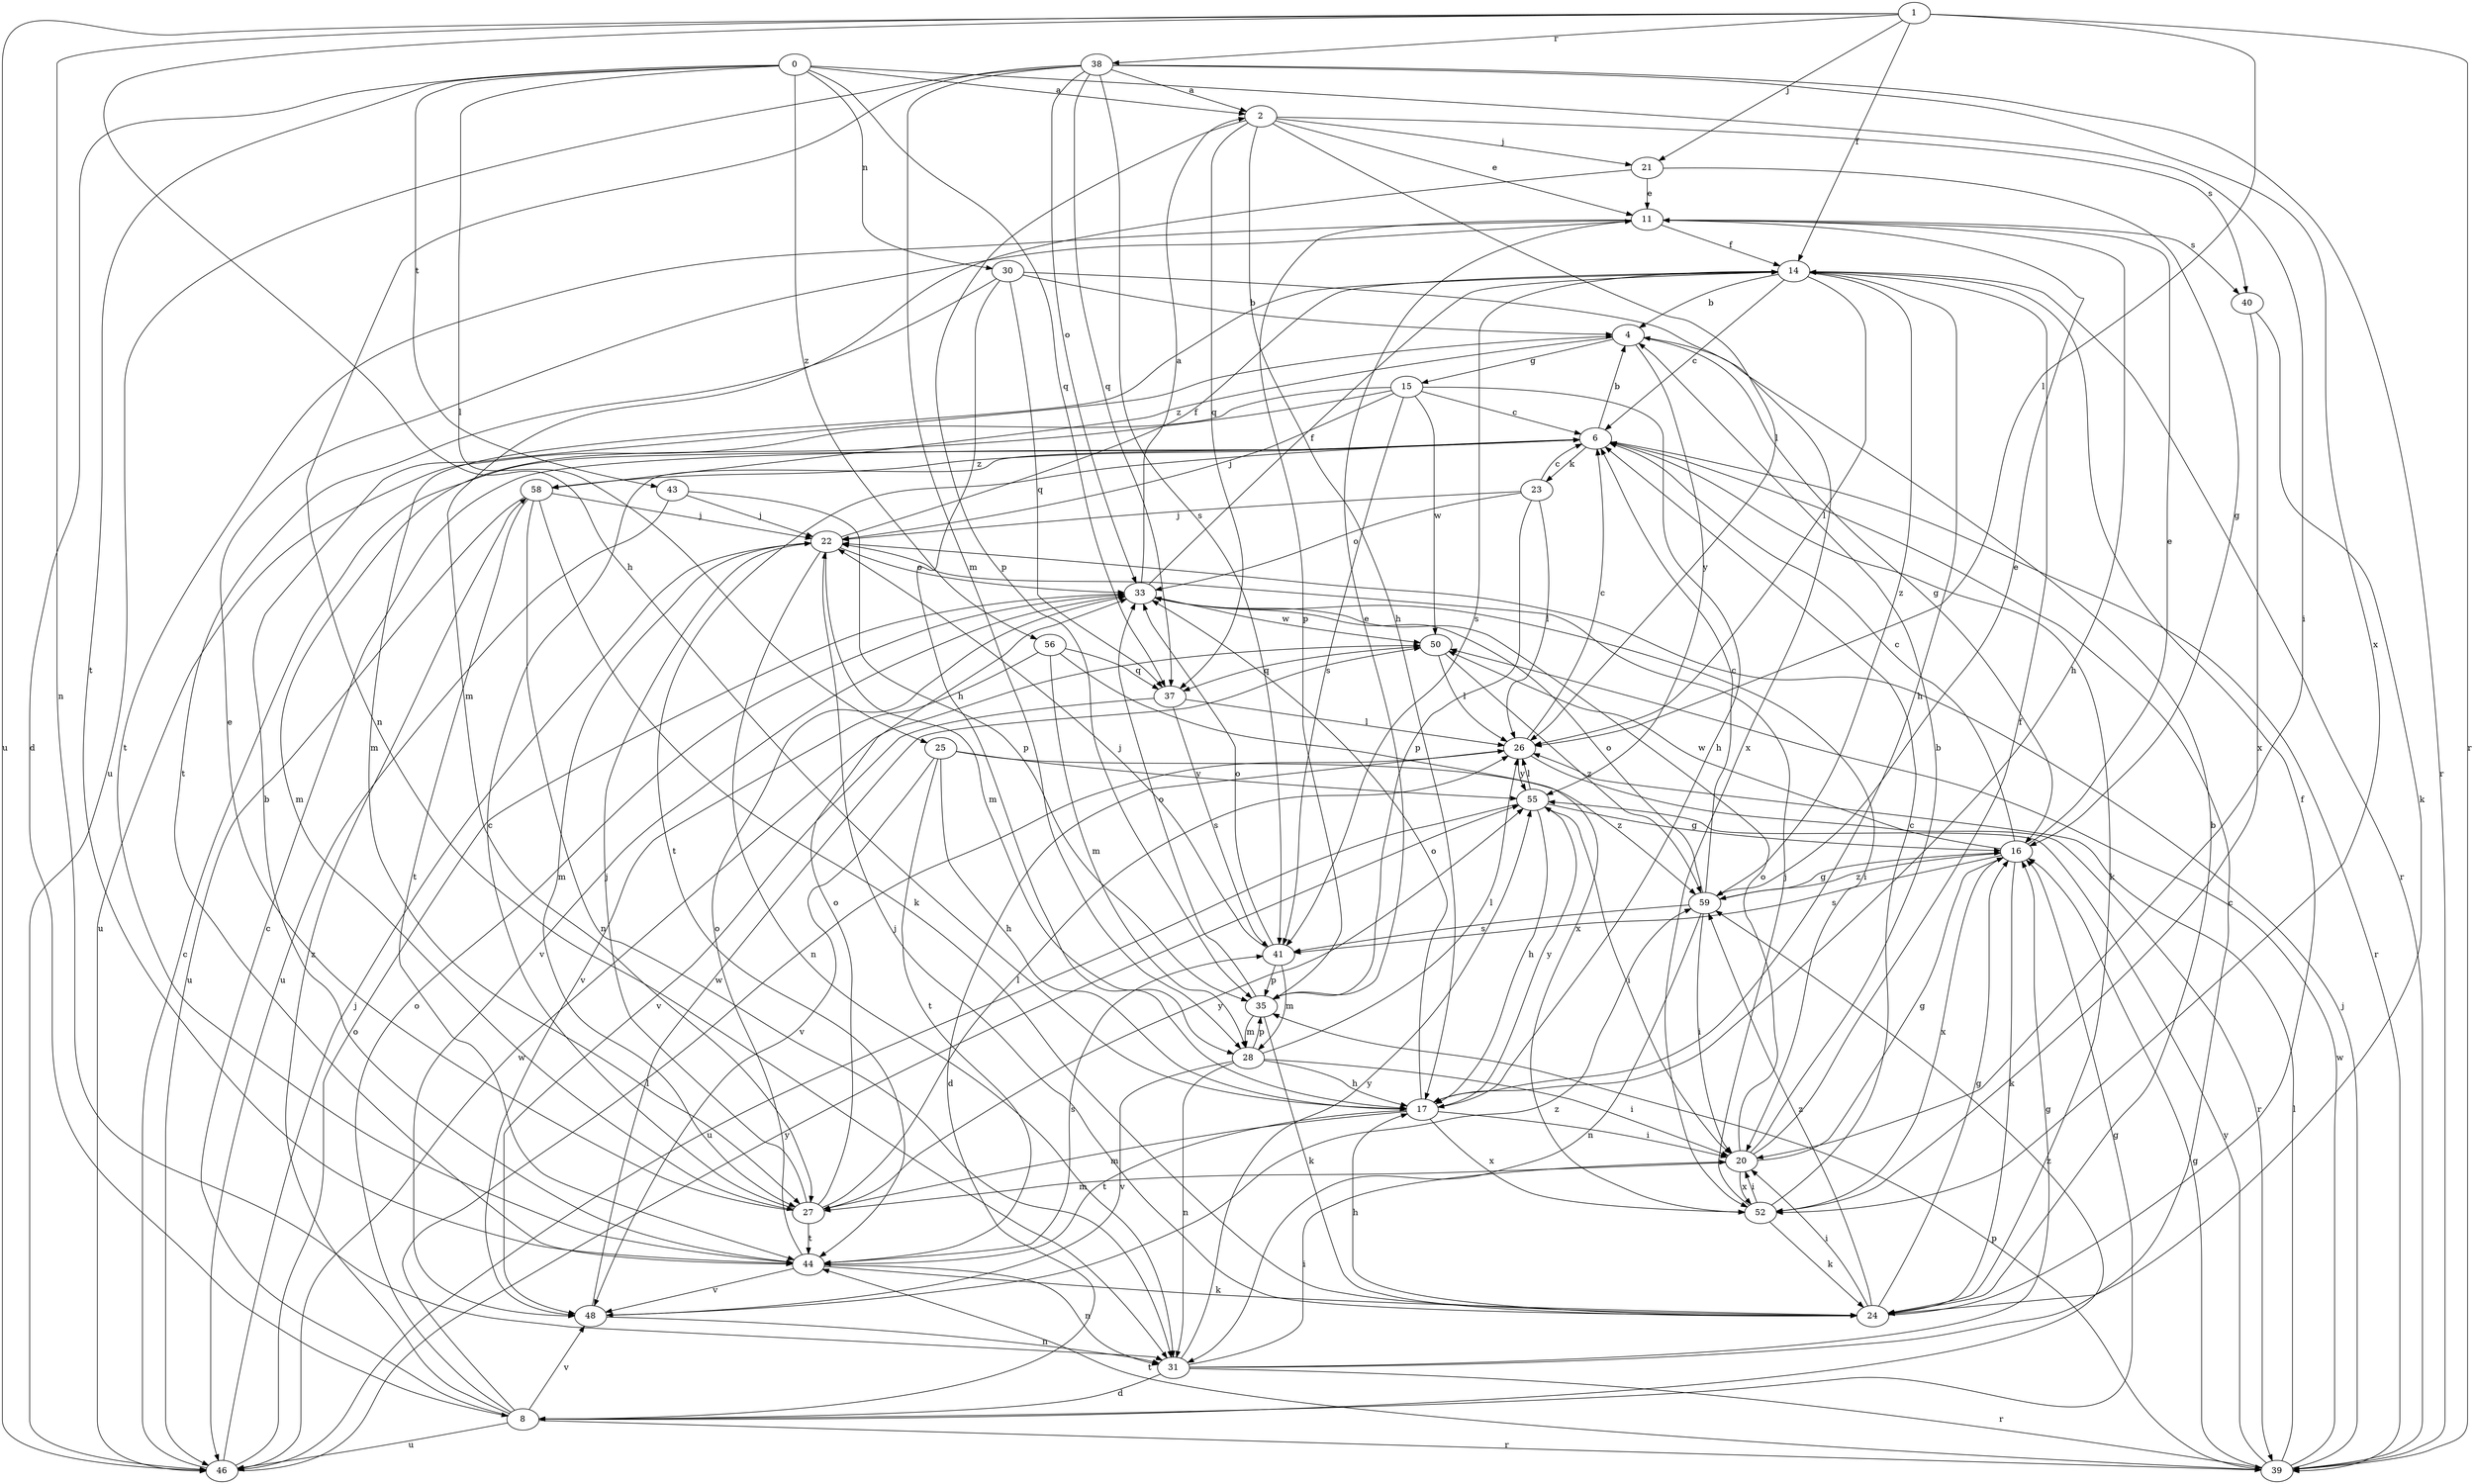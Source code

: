 strict digraph  {
0;
1;
2;
4;
6;
8;
11;
14;
15;
16;
17;
20;
21;
22;
23;
24;
25;
26;
27;
28;
30;
31;
33;
35;
37;
38;
39;
40;
41;
43;
44;
46;
48;
50;
52;
55;
56;
58;
59;
0 -> 2  [label=a];
0 -> 8  [label=d];
0 -> 20  [label=i];
0 -> 25  [label=l];
0 -> 30  [label=n];
0 -> 37  [label=q];
0 -> 43  [label=t];
0 -> 44  [label=t];
0 -> 56  [label=z];
1 -> 14  [label=f];
1 -> 17  [label=h];
1 -> 21  [label=j];
1 -> 26  [label=l];
1 -> 31  [label=n];
1 -> 38  [label=r];
1 -> 39  [label=r];
1 -> 46  [label=u];
2 -> 11  [label=e];
2 -> 17  [label=h];
2 -> 21  [label=j];
2 -> 26  [label=l];
2 -> 35  [label=p];
2 -> 37  [label=q];
2 -> 40  [label=s];
4 -> 15  [label=g];
4 -> 16  [label=g];
4 -> 55  [label=y];
4 -> 58  [label=z];
6 -> 4  [label=b];
6 -> 23  [label=k];
6 -> 24  [label=k];
6 -> 39  [label=r];
6 -> 44  [label=t];
6 -> 58  [label=z];
8 -> 6  [label=c];
8 -> 16  [label=g];
8 -> 26  [label=l];
8 -> 33  [label=o];
8 -> 39  [label=r];
8 -> 46  [label=u];
8 -> 48  [label=v];
8 -> 58  [label=z];
8 -> 59  [label=z];
11 -> 14  [label=f];
11 -> 17  [label=h];
11 -> 35  [label=p];
11 -> 40  [label=s];
11 -> 44  [label=t];
14 -> 4  [label=b];
14 -> 6  [label=c];
14 -> 17  [label=h];
14 -> 26  [label=l];
14 -> 27  [label=m];
14 -> 39  [label=r];
14 -> 41  [label=s];
14 -> 59  [label=z];
15 -> 6  [label=c];
15 -> 17  [label=h];
15 -> 22  [label=j];
15 -> 27  [label=m];
15 -> 41  [label=s];
15 -> 46  [label=u];
15 -> 50  [label=w];
16 -> 6  [label=c];
16 -> 11  [label=e];
16 -> 24  [label=k];
16 -> 41  [label=s];
16 -> 50  [label=w];
16 -> 52  [label=x];
16 -> 59  [label=z];
17 -> 20  [label=i];
17 -> 27  [label=m];
17 -> 33  [label=o];
17 -> 44  [label=t];
17 -> 52  [label=x];
17 -> 55  [label=y];
20 -> 4  [label=b];
20 -> 14  [label=f];
20 -> 16  [label=g];
20 -> 27  [label=m];
20 -> 33  [label=o];
20 -> 52  [label=x];
21 -> 11  [label=e];
21 -> 16  [label=g];
21 -> 27  [label=m];
22 -> 14  [label=f];
22 -> 27  [label=m];
22 -> 28  [label=m];
22 -> 31  [label=n];
22 -> 33  [label=o];
23 -> 6  [label=c];
23 -> 22  [label=j];
23 -> 26  [label=l];
23 -> 33  [label=o];
23 -> 35  [label=p];
24 -> 4  [label=b];
24 -> 14  [label=f];
24 -> 16  [label=g];
24 -> 17  [label=h];
24 -> 20  [label=i];
24 -> 22  [label=j];
24 -> 59  [label=z];
25 -> 17  [label=h];
25 -> 44  [label=t];
25 -> 48  [label=v];
25 -> 55  [label=y];
25 -> 59  [label=z];
26 -> 6  [label=c];
26 -> 8  [label=d];
26 -> 39  [label=r];
26 -> 55  [label=y];
27 -> 6  [label=c];
27 -> 11  [label=e];
27 -> 22  [label=j];
27 -> 26  [label=l];
27 -> 33  [label=o];
27 -> 44  [label=t];
27 -> 55  [label=y];
28 -> 17  [label=h];
28 -> 20  [label=i];
28 -> 26  [label=l];
28 -> 31  [label=n];
28 -> 35  [label=p];
28 -> 48  [label=v];
30 -> 4  [label=b];
30 -> 17  [label=h];
30 -> 37  [label=q];
30 -> 44  [label=t];
30 -> 52  [label=x];
31 -> 6  [label=c];
31 -> 8  [label=d];
31 -> 16  [label=g];
31 -> 20  [label=i];
31 -> 39  [label=r];
31 -> 55  [label=y];
33 -> 2  [label=a];
33 -> 14  [label=f];
33 -> 20  [label=i];
33 -> 48  [label=v];
33 -> 50  [label=w];
35 -> 11  [label=e];
35 -> 24  [label=k];
35 -> 28  [label=m];
35 -> 33  [label=o];
37 -> 26  [label=l];
37 -> 41  [label=s];
37 -> 48  [label=v];
38 -> 2  [label=a];
38 -> 28  [label=m];
38 -> 31  [label=n];
38 -> 33  [label=o];
38 -> 37  [label=q];
38 -> 39  [label=r];
38 -> 41  [label=s];
38 -> 46  [label=u];
38 -> 52  [label=x];
39 -> 16  [label=g];
39 -> 22  [label=j];
39 -> 26  [label=l];
39 -> 35  [label=p];
39 -> 44  [label=t];
39 -> 50  [label=w];
39 -> 55  [label=y];
40 -> 24  [label=k];
40 -> 52  [label=x];
41 -> 22  [label=j];
41 -> 28  [label=m];
41 -> 33  [label=o];
41 -> 35  [label=p];
43 -> 22  [label=j];
43 -> 35  [label=p];
43 -> 46  [label=u];
44 -> 4  [label=b];
44 -> 24  [label=k];
44 -> 31  [label=n];
44 -> 33  [label=o];
44 -> 41  [label=s];
44 -> 48  [label=v];
46 -> 6  [label=c];
46 -> 22  [label=j];
46 -> 33  [label=o];
46 -> 50  [label=w];
46 -> 55  [label=y];
48 -> 31  [label=n];
48 -> 50  [label=w];
48 -> 59  [label=z];
50 -> 26  [label=l];
50 -> 37  [label=q];
50 -> 59  [label=z];
52 -> 6  [label=c];
52 -> 20  [label=i];
52 -> 22  [label=j];
52 -> 24  [label=k];
55 -> 16  [label=g];
55 -> 17  [label=h];
55 -> 20  [label=i];
55 -> 26  [label=l];
55 -> 46  [label=u];
56 -> 28  [label=m];
56 -> 37  [label=q];
56 -> 48  [label=v];
56 -> 52  [label=x];
58 -> 22  [label=j];
58 -> 24  [label=k];
58 -> 31  [label=n];
58 -> 44  [label=t];
58 -> 46  [label=u];
59 -> 6  [label=c];
59 -> 11  [label=e];
59 -> 16  [label=g];
59 -> 20  [label=i];
59 -> 31  [label=n];
59 -> 33  [label=o];
59 -> 41  [label=s];
}
